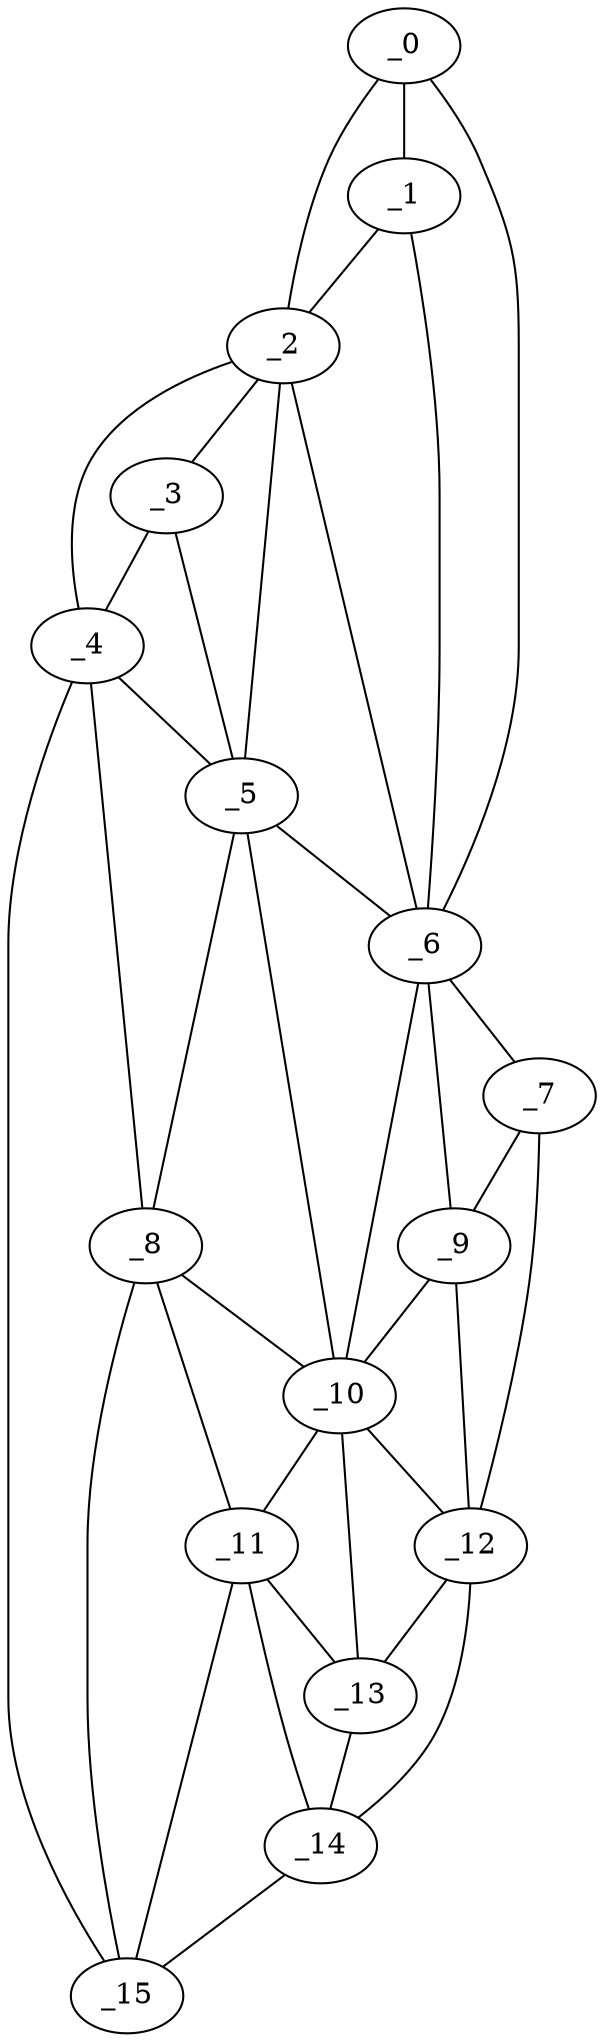 graph "obj53__135.gxl" {
	_0	 [x=7,
		y=37];
	_1	 [x=34,
		y=32];
	_0 -- _1	 [valence=1];
	_2	 [x=49,
		y=86];
	_0 -- _2	 [valence=1];
	_6	 [x=69,
		y=23];
	_0 -- _6	 [valence=1];
	_1 -- _2	 [valence=2];
	_1 -- _6	 [valence=2];
	_3	 [x=59,
		y=90];
	_2 -- _3	 [valence=1];
	_4	 [x=63,
		y=95];
	_2 -- _4	 [valence=1];
	_5	 [x=65,
		y=88];
	_2 -- _5	 [valence=2];
	_2 -- _6	 [valence=1];
	_3 -- _4	 [valence=2];
	_3 -- _5	 [valence=2];
	_4 -- _5	 [valence=2];
	_8	 [x=82,
		y=89];
	_4 -- _8	 [valence=1];
	_15	 [x=123,
		y=86];
	_4 -- _15	 [valence=1];
	_5 -- _6	 [valence=1];
	_5 -- _8	 [valence=1];
	_10	 [x=88,
		y=34];
	_5 -- _10	 [valence=2];
	_7	 [x=78,
		y=25];
	_6 -- _7	 [valence=1];
	_9	 [x=83,
		y=29];
	_6 -- _9	 [valence=2];
	_6 -- _10	 [valence=1];
	_7 -- _9	 [valence=2];
	_12	 [x=115,
		y=46];
	_7 -- _12	 [valence=1];
	_8 -- _10	 [valence=1];
	_11	 [x=108,
		y=79];
	_8 -- _11	 [valence=2];
	_8 -- _15	 [valence=2];
	_9 -- _10	 [valence=2];
	_9 -- _12	 [valence=2];
	_10 -- _11	 [valence=2];
	_10 -- _12	 [valence=1];
	_13	 [x=116,
		y=56];
	_10 -- _13	 [valence=2];
	_11 -- _13	 [valence=2];
	_14	 [x=121,
		y=73];
	_11 -- _14	 [valence=2];
	_11 -- _15	 [valence=1];
	_12 -- _13	 [valence=2];
	_12 -- _14	 [valence=1];
	_13 -- _14	 [valence=2];
	_14 -- _15	 [valence=1];
}

